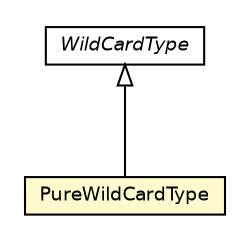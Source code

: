 #!/usr/local/bin/dot
#
# Class diagram 
# Generated by UMLGraph version 5.2 (http://www.umlgraph.org/)
#

digraph G {
	edge [fontname="Helvetica",fontsize=10,labelfontname="Helvetica",labelfontsize=10];
	node [fontname="Helvetica",fontsize=10,shape=plaintext];
	nodesep=0.25;
	ranksep=0.5;
	// chameleon.core.type.generics.WildCardType
	c28366 [label=<<table title="chameleon.core.type.generics.WildCardType" border="0" cellborder="1" cellspacing="0" cellpadding="2" port="p" href="./WildCardType.html">
		<tr><td><table border="0" cellspacing="0" cellpadding="1">
<tr><td align="center" balign="center"><font face="Helvetica-Oblique"> WildCardType </font></td></tr>
		</table></td></tr>
		</table>>, fontname="Helvetica", fontcolor="black", fontsize=9.0];
	// chameleon.core.type.generics.PureWildCardType
	c28375 [label=<<table title="chameleon.core.type.generics.PureWildCardType" border="0" cellborder="1" cellspacing="0" cellpadding="2" port="p" bgcolor="lemonChiffon" href="./PureWildCardType.html">
		<tr><td><table border="0" cellspacing="0" cellpadding="1">
<tr><td align="center" balign="center"> PureWildCardType </td></tr>
		</table></td></tr>
		</table>>, fontname="Helvetica", fontcolor="black", fontsize=9.0];
	//chameleon.core.type.generics.PureWildCardType extends chameleon.core.type.generics.WildCardType
	c28366:p -> c28375:p [dir=back,arrowtail=empty];
}

